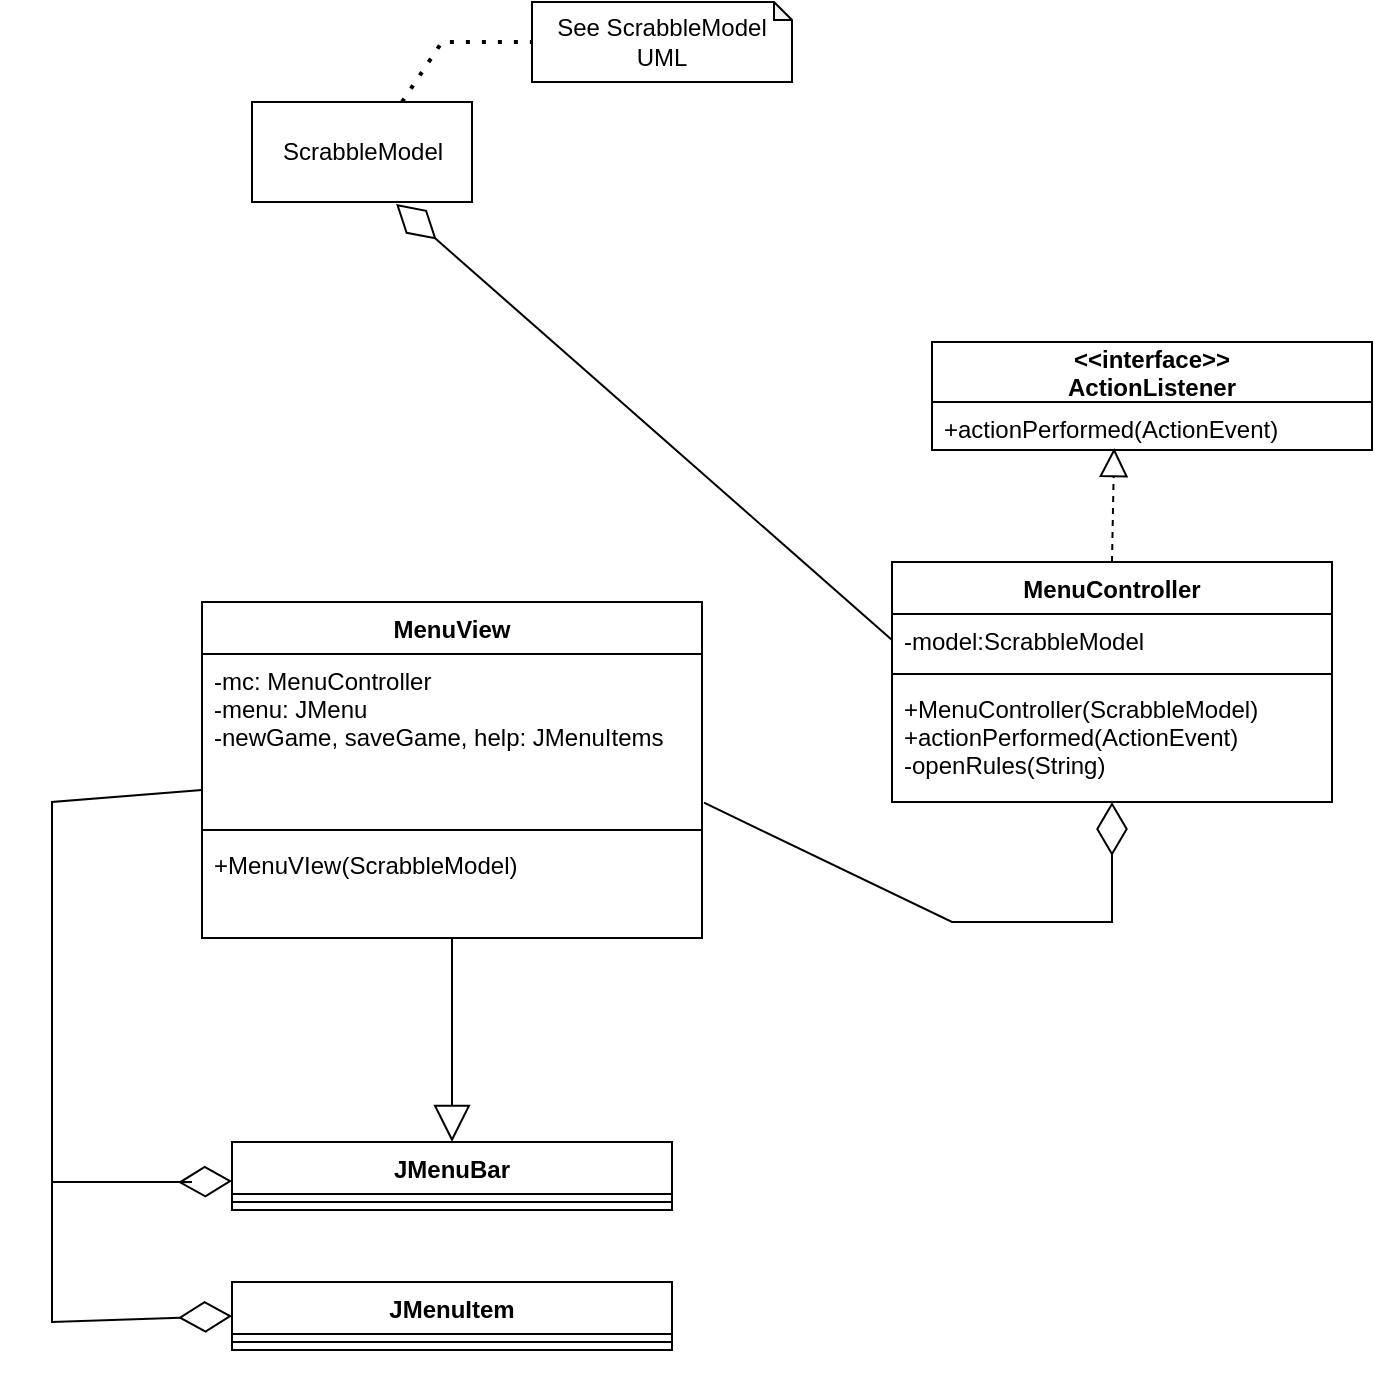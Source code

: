 <mxfile version="20.5.3" type="embed"><diagram id="bYyzMMvlOe1KKdNsDrau" name="Page-1"><mxGraphModel dx="882" dy="735" grid="1" gridSize="10" guides="1" tooltips="1" connect="1" arrows="1" fold="1" page="1" pageScale="1" pageWidth="850" pageHeight="1100" math="0" shadow="0"><root><mxCell id="0"/><mxCell id="1" parent="0"/><mxCell id="2" value="MenuView" style="swimlane;fontStyle=1;align=center;verticalAlign=top;childLayout=stackLayout;horizontal=1;startSize=26;horizontalStack=0;resizeParent=1;resizeParentMax=0;resizeLast=0;collapsible=1;marginBottom=0;" vertex="1" parent="1"><mxGeometry x="185" y="340" width="250" height="168" as="geometry"/></mxCell><mxCell id="3" value="-mc: MenuController&#10;-menu: JMenu&#10;-newGame, saveGame, help: JMenuItems" style="text;strokeColor=none;fillColor=none;align=left;verticalAlign=top;spacingLeft=4;spacingRight=4;overflow=hidden;rotatable=0;points=[[0,0.5],[1,0.5]];portConstraint=eastwest;" vertex="1" parent="2"><mxGeometry y="26" width="250" height="84" as="geometry"/></mxCell><mxCell id="4" value="" style="line;strokeWidth=1;fillColor=none;align=left;verticalAlign=middle;spacingTop=-1;spacingLeft=3;spacingRight=3;rotatable=0;labelPosition=right;points=[];portConstraint=eastwest;" vertex="1" parent="2"><mxGeometry y="110" width="250" height="8" as="geometry"/></mxCell><mxCell id="5" value="+MenuVIew(ScrabbleModel)" style="text;strokeColor=none;fillColor=none;align=left;verticalAlign=top;spacingLeft=4;spacingRight=4;overflow=hidden;rotatable=0;points=[[0,0.5],[1,0.5]];portConstraint=eastwest;" vertex="1" parent="2"><mxGeometry y="118" width="250" height="50" as="geometry"/></mxCell><mxCell id="6" value="JMenuBar" style="swimlane;fontStyle=1;align=center;verticalAlign=top;childLayout=stackLayout;horizontal=1;startSize=26;horizontalStack=0;resizeParent=1;resizeParentMax=0;resizeLast=0;collapsible=1;marginBottom=0;" vertex="1" parent="1"><mxGeometry x="200" y="610" width="220" height="34" as="geometry"/></mxCell><mxCell id="7" value="" style="line;strokeWidth=1;fillColor=none;align=left;verticalAlign=middle;spacingTop=-1;spacingLeft=3;spacingRight=3;rotatable=0;labelPosition=right;points=[];portConstraint=eastwest;" vertex="1" parent="6"><mxGeometry y="26" width="220" height="8" as="geometry"/></mxCell><mxCell id="8" value="" style="endArrow=block;endSize=16;endFill=0;html=1;rounded=0;" edge="1" parent="1" source="2" target="6"><mxGeometry width="160" relative="1" as="geometry"><mxPoint x="555" y="400" as="sourcePoint"/><mxPoint x="555" y="254" as="targetPoint"/></mxGeometry></mxCell><mxCell id="9" value="" style="endArrow=diamondThin;endFill=0;endSize=24;html=1;rounded=0;" edge="1" parent="1" source="2" target="6"><mxGeometry width="160" relative="1" as="geometry"><mxPoint x="435" y="453.889" as="sourcePoint"/><mxPoint x="120" y="550" as="targetPoint"/><Array as="points"><mxPoint x="110" y="440"/><mxPoint x="110" y="630"/><mxPoint x="180" y="630"/></Array></mxGeometry></mxCell><mxCell id="10" value="ScrabbleModel" style="html=1;" vertex="1" parent="1"><mxGeometry x="210" y="90" width="110" height="50" as="geometry"/></mxCell><mxCell id="11" value="See ScrabbleModel UML" style="shape=note;whiteSpace=wrap;html=1;backgroundOutline=1;darkOpacity=0.05;size=9;" vertex="1" parent="1"><mxGeometry x="350" y="40" width="130" height="40" as="geometry"/></mxCell><mxCell id="12" value="" style="endArrow=none;dashed=1;html=1;dashPattern=1 3;strokeWidth=2;rounded=0;entryX=0;entryY=0.5;entryDx=0;entryDy=0;entryPerimeter=0;" edge="1" parent="1" target="11"><mxGeometry width="50" height="50" relative="1" as="geometry"><mxPoint x="285" y="90" as="sourcePoint"/><mxPoint x="335" y="40" as="targetPoint"/><Array as="points"><mxPoint x="305" y="60"/></Array></mxGeometry></mxCell><mxCell id="13" value="MenuController" style="swimlane;fontStyle=1;align=center;verticalAlign=top;childLayout=stackLayout;horizontal=1;startSize=26;horizontalStack=0;resizeParent=1;resizeParentMax=0;resizeLast=0;collapsible=1;marginBottom=0;" vertex="1" parent="1"><mxGeometry x="530" y="320" width="220" height="120" as="geometry"/></mxCell><mxCell id="14" value="-model:ScrabbleModel" style="text;strokeColor=none;fillColor=none;align=left;verticalAlign=top;spacingLeft=4;spacingRight=4;overflow=hidden;rotatable=0;points=[[0,0.5],[1,0.5]];portConstraint=eastwest;" vertex="1" parent="13"><mxGeometry y="26" width="220" height="26" as="geometry"/></mxCell><mxCell id="15" value="" style="line;strokeWidth=1;fillColor=none;align=left;verticalAlign=middle;spacingTop=-1;spacingLeft=3;spacingRight=3;rotatable=0;labelPosition=right;points=[];portConstraint=eastwest;strokeColor=inherit;" vertex="1" parent="13"><mxGeometry y="52" width="220" height="8" as="geometry"/></mxCell><mxCell id="16" value="+MenuController(ScrabbleModel)&#10;+actionPerformed(ActionEvent)&#10;-openRules(String)" style="text;strokeColor=none;fillColor=none;align=left;verticalAlign=top;spacingLeft=4;spacingRight=4;overflow=hidden;rotatable=0;points=[[0,0.5],[1,0.5]];portConstraint=eastwest;" vertex="1" parent="13"><mxGeometry y="60" width="220" height="60" as="geometry"/></mxCell><mxCell id="17" value="" style="endArrow=diamondThin;endFill=0;endSize=24;html=1;rounded=0;exitX=1.004;exitY=0.885;exitDx=0;exitDy=0;exitPerimeter=0;" edge="1" parent="1" source="3" target="16"><mxGeometry width="160" relative="1" as="geometry"><mxPoint x="595" y="490.005" as="sourcePoint"/><mxPoint x="610" y="681.418" as="targetPoint"/><Array as="points"><mxPoint x="560" y="500"/><mxPoint x="640" y="500"/><mxPoint x="640" y="440"/></Array></mxGeometry></mxCell><mxCell id="18" value="JMenuItem" style="swimlane;fontStyle=1;align=center;verticalAlign=top;childLayout=stackLayout;horizontal=1;startSize=26;horizontalStack=0;resizeParent=1;resizeParentMax=0;resizeLast=0;collapsible=1;marginBottom=0;" vertex="1" parent="1"><mxGeometry x="200" y="680" width="220" height="34" as="geometry"/></mxCell><mxCell id="19" value="" style="line;strokeWidth=1;fillColor=none;align=left;verticalAlign=middle;spacingTop=-1;spacingLeft=3;spacingRight=3;rotatable=0;labelPosition=right;points=[];portConstraint=eastwest;" vertex="1" parent="18"><mxGeometry y="26" width="220" height="8" as="geometry"/></mxCell><mxCell id="20" value="" style="endArrow=diamondThin;endFill=0;endSize=24;html=1;rounded=0;entryX=0;entryY=0.5;entryDx=0;entryDy=0;" edge="1" parent="1" target="18"><mxGeometry width="160" relative="1" as="geometry"><mxPoint x="110" y="662" as="sourcePoint"/><mxPoint x="180" y="710" as="targetPoint"/><Array as="points"><mxPoint x="110" y="630"/><mxPoint x="110" y="662"/><mxPoint x="110" y="700"/></Array></mxGeometry></mxCell><mxCell id="21" value="" style="endArrow=block;dashed=1;endFill=0;endSize=12;html=1;rounded=0;exitX=0.5;exitY=0;exitDx=0;exitDy=0;entryX=0.414;entryY=0.958;entryDx=0;entryDy=0;entryPerimeter=0;" edge="1" parent="1" source="13" target="23"><mxGeometry width="160" relative="1" as="geometry"><mxPoint x="500" y="280" as="sourcePoint"/><mxPoint x="610" y="270" as="targetPoint"/></mxGeometry></mxCell><mxCell id="22" value="&lt;&lt;interface&gt;&gt;&#10;ActionListener" style="swimlane;fontStyle=1;childLayout=stackLayout;horizontal=1;startSize=30;fillColor=none;horizontalStack=0;resizeParent=1;resizeParentMax=0;resizeLast=0;collapsible=1;marginBottom=0;" vertex="1" parent="1"><mxGeometry x="550" y="210" width="220" height="54" as="geometry"/></mxCell><mxCell id="23" value="+actionPerformed(ActionEvent)" style="text;strokeColor=none;fillColor=none;align=left;verticalAlign=top;spacingLeft=4;spacingRight=4;overflow=hidden;rotatable=0;points=[[0,0.5],[1,0.5]];portConstraint=eastwest;fontStyle=0" vertex="1" parent="22"><mxGeometry y="30" width="220" height="24" as="geometry"/></mxCell><mxCell id="24" value="" style="endArrow=diamondThin;endFill=0;endSize=24;html=1;rounded=0;exitX=0;exitY=0.5;exitDx=0;exitDy=0;entryX=0.655;entryY=1.02;entryDx=0;entryDy=0;entryPerimeter=0;" edge="1" parent="1" source="14" target="10"><mxGeometry width="160" relative="1" as="geometry"><mxPoint x="300" y="310" as="sourcePoint"/><mxPoint x="460" y="290" as="targetPoint"/></mxGeometry></mxCell></root></mxGraphModel></diagram></mxfile>